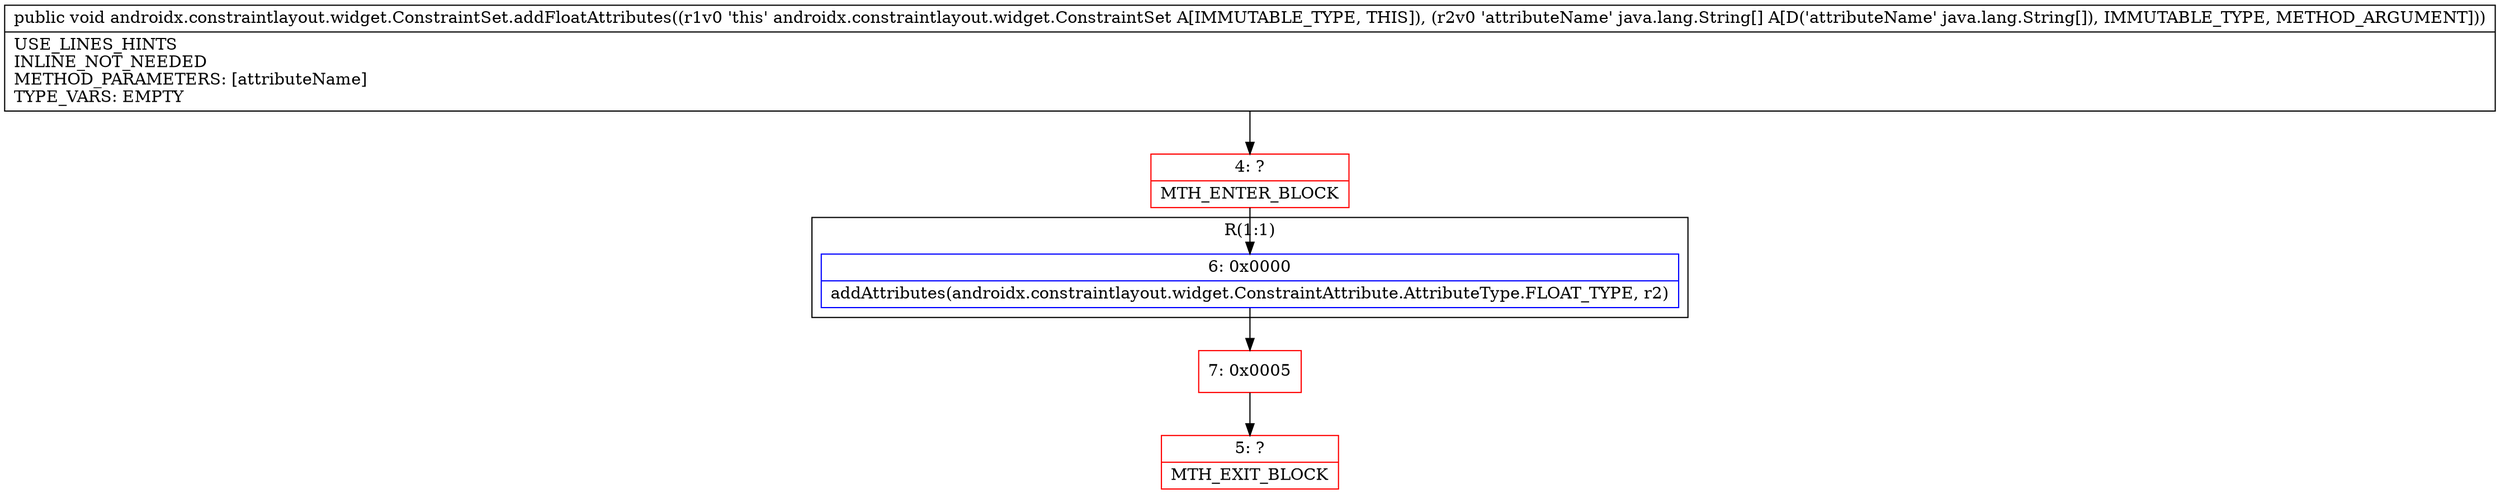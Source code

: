 digraph "CFG forandroidx.constraintlayout.widget.ConstraintSet.addFloatAttributes([Ljava\/lang\/String;)V" {
subgraph cluster_Region_686068508 {
label = "R(1:1)";
node [shape=record,color=blue];
Node_6 [shape=record,label="{6\:\ 0x0000|addAttributes(androidx.constraintlayout.widget.ConstraintAttribute.AttributeType.FLOAT_TYPE, r2)\l}"];
}
Node_4 [shape=record,color=red,label="{4\:\ ?|MTH_ENTER_BLOCK\l}"];
Node_7 [shape=record,color=red,label="{7\:\ 0x0005}"];
Node_5 [shape=record,color=red,label="{5\:\ ?|MTH_EXIT_BLOCK\l}"];
MethodNode[shape=record,label="{public void androidx.constraintlayout.widget.ConstraintSet.addFloatAttributes((r1v0 'this' androidx.constraintlayout.widget.ConstraintSet A[IMMUTABLE_TYPE, THIS]), (r2v0 'attributeName' java.lang.String[] A[D('attributeName' java.lang.String[]), IMMUTABLE_TYPE, METHOD_ARGUMENT]))  | USE_LINES_HINTS\lINLINE_NOT_NEEDED\lMETHOD_PARAMETERS: [attributeName]\lTYPE_VARS: EMPTY\l}"];
MethodNode -> Node_4;Node_6 -> Node_7;
Node_4 -> Node_6;
Node_7 -> Node_5;
}

